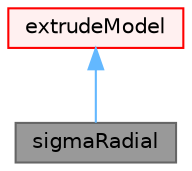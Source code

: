 digraph "sigmaRadial"
{
 // LATEX_PDF_SIZE
  bgcolor="transparent";
  edge [fontname=Helvetica,fontsize=10,labelfontname=Helvetica,labelfontsize=10];
  node [fontname=Helvetica,fontsize=10,shape=box,height=0.2,width=0.4];
  Node1 [id="Node000001",label="sigmaRadial",height=0.2,width=0.4,color="gray40", fillcolor="grey60", style="filled", fontcolor="black",tooltip="Extrudes into sphere with grading according to pressure (atmospherics)"];
  Node2 -> Node1 [id="edge1_Node000001_Node000002",dir="back",color="steelblue1",style="solid",tooltip=" "];
  Node2 [id="Node000002",label="extrudeModel",height=0.2,width=0.4,color="red", fillcolor="#FFF0F0", style="filled",URL="$classFoam_1_1extrudeModel.html",tooltip="Top level extrusion model class."];
}
